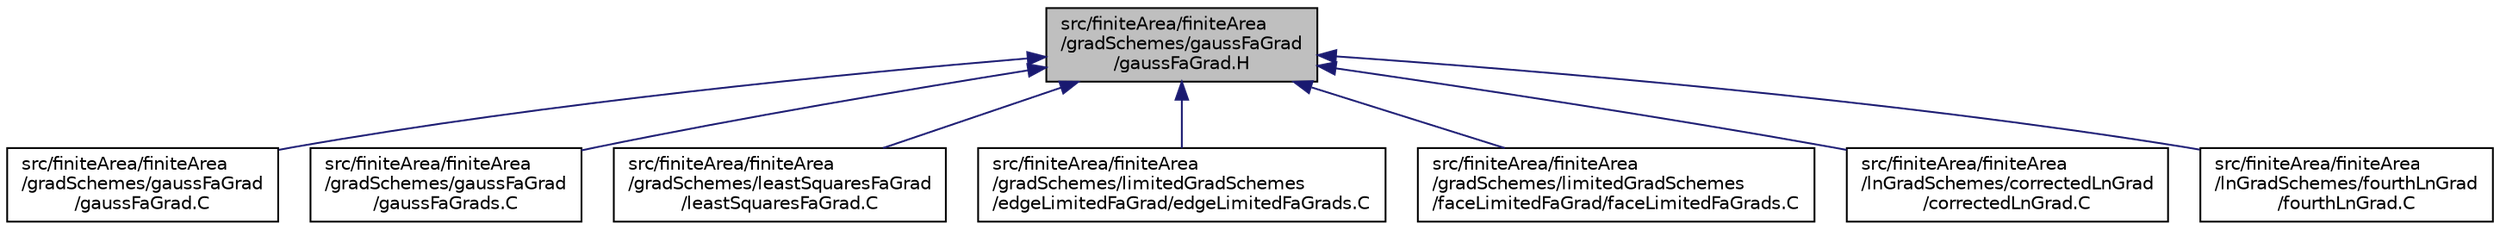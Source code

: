 digraph "src/finiteArea/finiteArea/gradSchemes/gaussFaGrad/gaussFaGrad.H"
{
  bgcolor="transparent";
  edge [fontname="Helvetica",fontsize="10",labelfontname="Helvetica",labelfontsize="10"];
  node [fontname="Helvetica",fontsize="10",shape=record];
  Node1 [label="src/finiteArea/finiteArea\l/gradSchemes/gaussFaGrad\l/gaussFaGrad.H",height=0.2,width=0.4,color="black", fillcolor="grey75", style="filled" fontcolor="black"];
  Node1 -> Node2 [dir="back",color="midnightblue",fontsize="10",style="solid",fontname="Helvetica"];
  Node2 [label="src/finiteArea/finiteArea\l/gradSchemes/gaussFaGrad\l/gaussFaGrad.C",height=0.2,width=0.4,color="black",URL="$gaussFaGrad_8C.html"];
  Node1 -> Node3 [dir="back",color="midnightblue",fontsize="10",style="solid",fontname="Helvetica"];
  Node3 [label="src/finiteArea/finiteArea\l/gradSchemes/gaussFaGrad\l/gaussFaGrads.C",height=0.2,width=0.4,color="black",URL="$gaussFaGrads_8C.html"];
  Node1 -> Node4 [dir="back",color="midnightblue",fontsize="10",style="solid",fontname="Helvetica"];
  Node4 [label="src/finiteArea/finiteArea\l/gradSchemes/leastSquaresFaGrad\l/leastSquaresFaGrad.C",height=0.2,width=0.4,color="black",URL="$leastSquaresFaGrad_8C.html"];
  Node1 -> Node5 [dir="back",color="midnightblue",fontsize="10",style="solid",fontname="Helvetica"];
  Node5 [label="src/finiteArea/finiteArea\l/gradSchemes/limitedGradSchemes\l/edgeLimitedFaGrad/edgeLimitedFaGrads.C",height=0.2,width=0.4,color="black",URL="$edgeLimitedFaGrads_8C.html"];
  Node1 -> Node6 [dir="back",color="midnightblue",fontsize="10",style="solid",fontname="Helvetica"];
  Node6 [label="src/finiteArea/finiteArea\l/gradSchemes/limitedGradSchemes\l/faceLimitedFaGrad/faceLimitedFaGrads.C",height=0.2,width=0.4,color="black",URL="$faceLimitedFaGrads_8C.html"];
  Node1 -> Node7 [dir="back",color="midnightblue",fontsize="10",style="solid",fontname="Helvetica"];
  Node7 [label="src/finiteArea/finiteArea\l/lnGradSchemes/correctedLnGrad\l/correctedLnGrad.C",height=0.2,width=0.4,color="black",URL="$correctedLnGrad_8C.html"];
  Node1 -> Node8 [dir="back",color="midnightblue",fontsize="10",style="solid",fontname="Helvetica"];
  Node8 [label="src/finiteArea/finiteArea\l/lnGradSchemes/fourthLnGrad\l/fourthLnGrad.C",height=0.2,width=0.4,color="black",URL="$fourthLnGrad_8C.html"];
}
